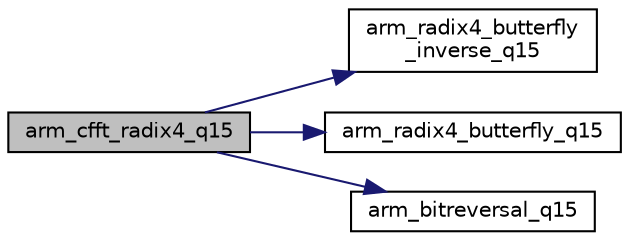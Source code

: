 digraph "arm_cfft_radix4_q15"
{
  edge [fontname="Helvetica",fontsize="10",labelfontname="Helvetica",labelfontsize="10"];
  node [fontname="Helvetica",fontsize="10",shape=record];
  rankdir="LR";
  Node56 [label="arm_cfft_radix4_q15",height=0.2,width=0.4,color="black", fillcolor="grey75", style="filled", fontcolor="black"];
  Node56 -> Node57 [color="midnightblue",fontsize="10",style="solid",fontname="Helvetica"];
  Node57 [label="arm_radix4_butterfly\l_inverse_q15",height=0.2,width=0.4,color="black", fillcolor="white", style="filled",URL="$arm__cfft__radix4__q15_8c.html#aad04e8439d17dab5617bf1be268bb391",tooltip="Core function for the Q15 CIFFT butterfly process. "];
  Node56 -> Node58 [color="midnightblue",fontsize="10",style="solid",fontname="Helvetica"];
  Node58 [label="arm_radix4_butterfly_q15",height=0.2,width=0.4,color="black", fillcolor="white", style="filled",URL="$arm__cfft__radix4__q15_8c.html#a2d01d2045f280c32036da97d33c52440",tooltip="end of ComplexFFT group "];
  Node56 -> Node59 [color="midnightblue",fontsize="10",style="solid",fontname="Helvetica"];
  Node59 [label="arm_bitreversal_q15",height=0.2,width=0.4,color="black", fillcolor="white", style="filled",URL="$arm__cfft__radix4__q15_8c.html#a73f48eaea9297605705ae25d3405343e"];
}
